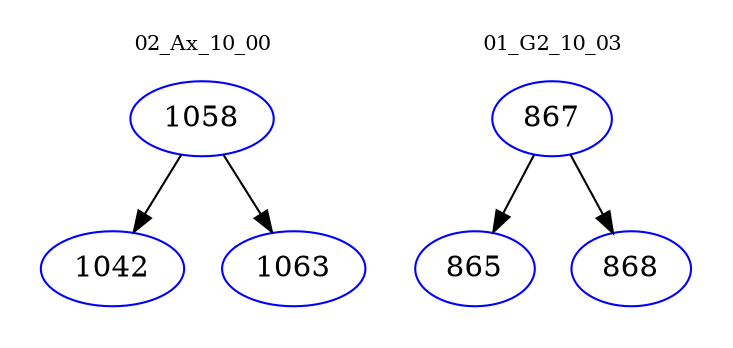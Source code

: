 digraph{
subgraph cluster_0 {
color = white
label = "02_Ax_10_00";
fontsize=10;
T0_1058 [label="1058", color="blue"]
T0_1058 -> T0_1042 [color="black"]
T0_1042 [label="1042", color="blue"]
T0_1058 -> T0_1063 [color="black"]
T0_1063 [label="1063", color="blue"]
}
subgraph cluster_1 {
color = white
label = "01_G2_10_03";
fontsize=10;
T1_867 [label="867", color="blue"]
T1_867 -> T1_865 [color="black"]
T1_865 [label="865", color="blue"]
T1_867 -> T1_868 [color="black"]
T1_868 [label="868", color="blue"]
}
}

